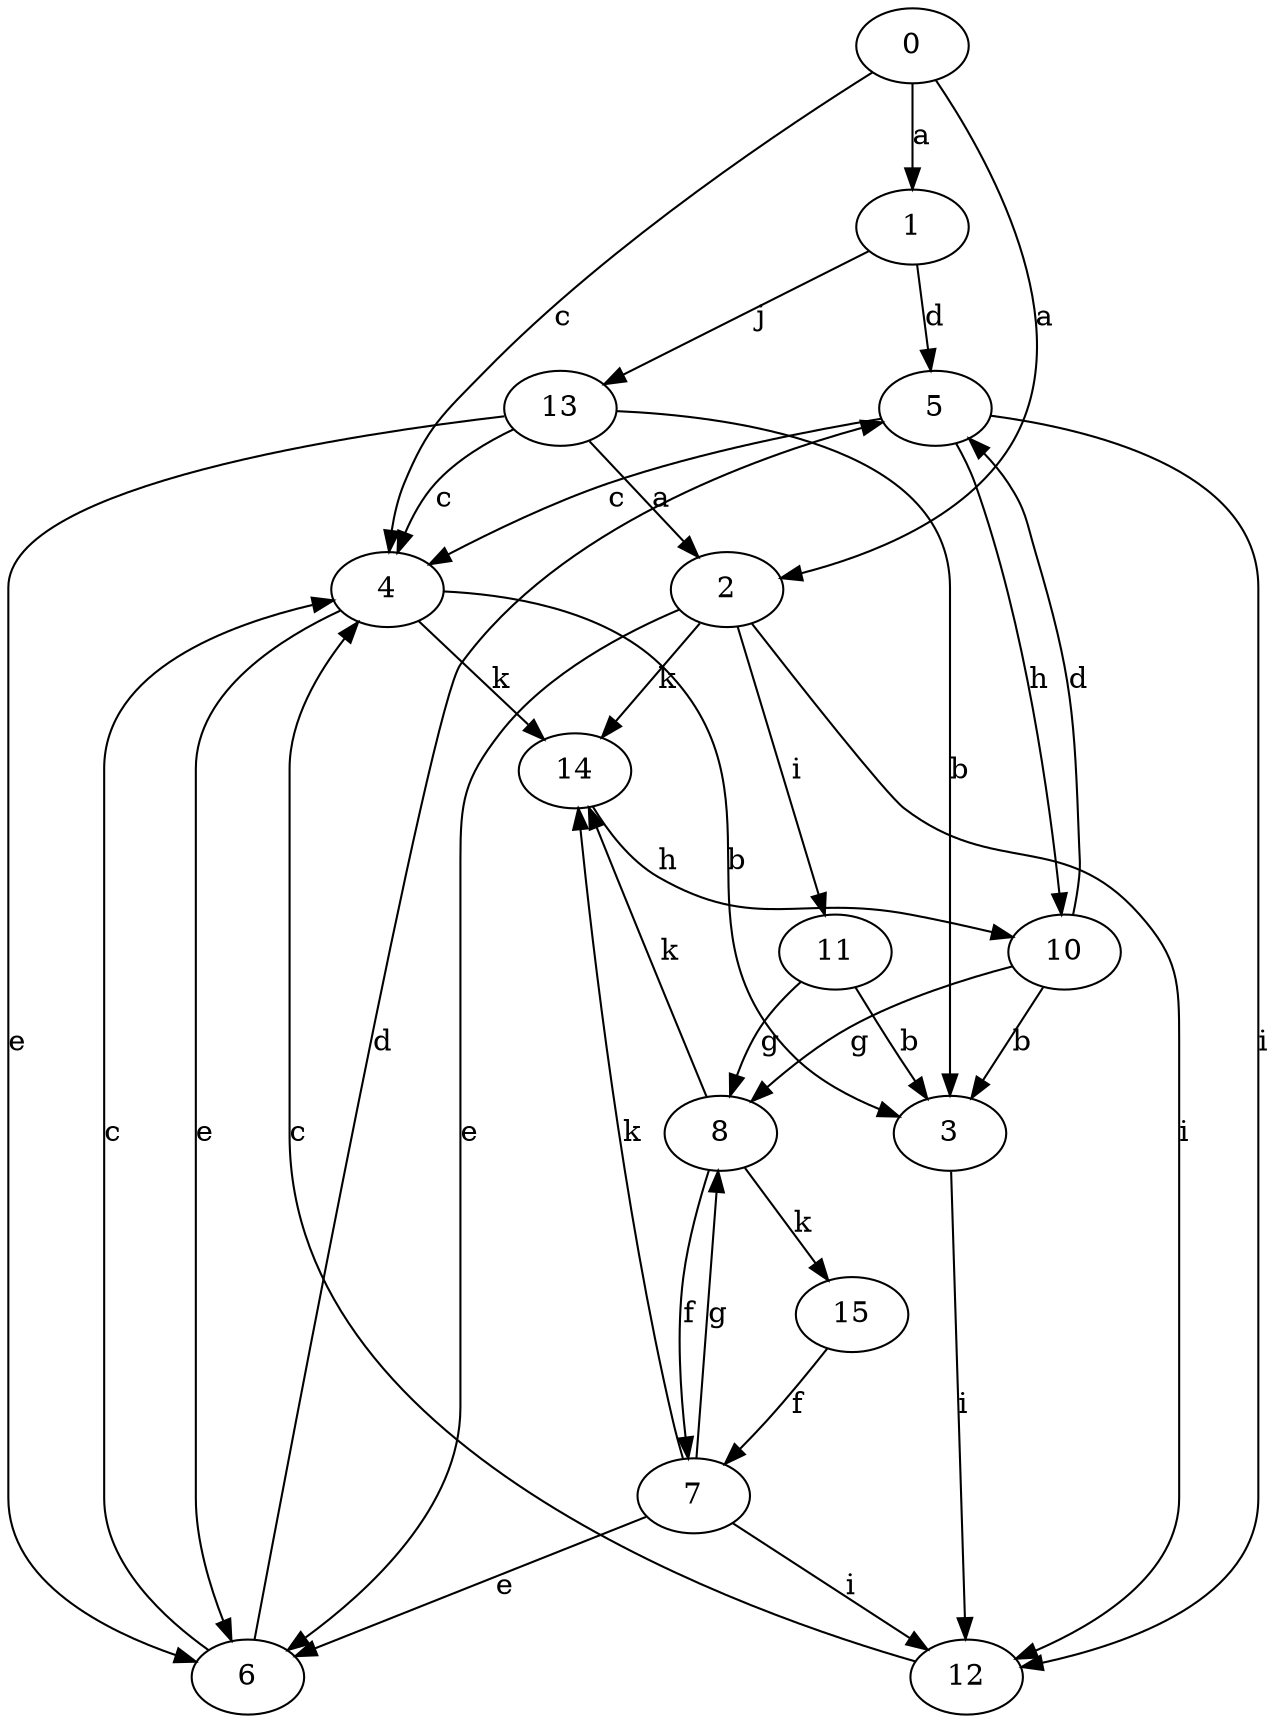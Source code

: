strict digraph  {
1;
2;
3;
4;
5;
6;
0;
7;
8;
10;
11;
12;
13;
14;
15;
1 -> 5  [label=d];
1 -> 13  [label=j];
2 -> 6  [label=e];
2 -> 11  [label=i];
2 -> 12  [label=i];
2 -> 14  [label=k];
3 -> 12  [label=i];
4 -> 3  [label=b];
4 -> 6  [label=e];
4 -> 14  [label=k];
5 -> 4  [label=c];
5 -> 10  [label=h];
5 -> 12  [label=i];
6 -> 4  [label=c];
6 -> 5  [label=d];
0 -> 1  [label=a];
0 -> 2  [label=a];
0 -> 4  [label=c];
7 -> 6  [label=e];
7 -> 8  [label=g];
7 -> 12  [label=i];
7 -> 14  [label=k];
8 -> 7  [label=f];
8 -> 14  [label=k];
8 -> 15  [label=k];
10 -> 3  [label=b];
10 -> 5  [label=d];
10 -> 8  [label=g];
11 -> 3  [label=b];
11 -> 8  [label=g];
12 -> 4  [label=c];
13 -> 2  [label=a];
13 -> 3  [label=b];
13 -> 4  [label=c];
13 -> 6  [label=e];
14 -> 10  [label=h];
15 -> 7  [label=f];
}
